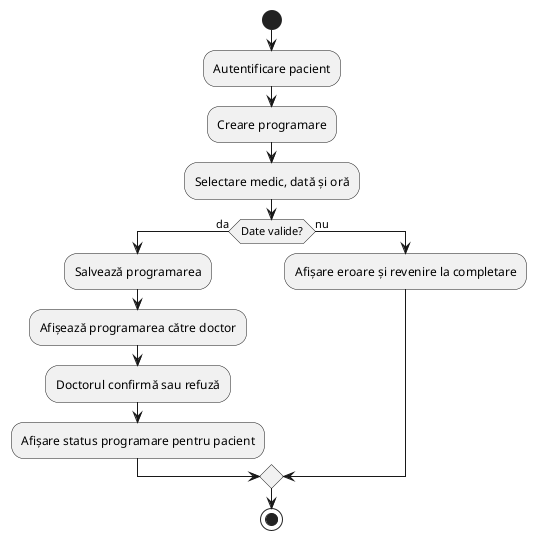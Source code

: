 @startuml Activity Diagram - Programare consultație

start
:Autentificare pacient;
:Creare programare;
:Selectare medic, dată și oră;
if (Date valide?) then (da)
  :Salvează programarea;
  :Afișează programarea către doctor;
  :Doctorul confirmă sau refuză;
  :Afișare status programare pentru pacient;
else (nu)
  :Afișare eroare și revenire la completare;
endif
stop

@enduml